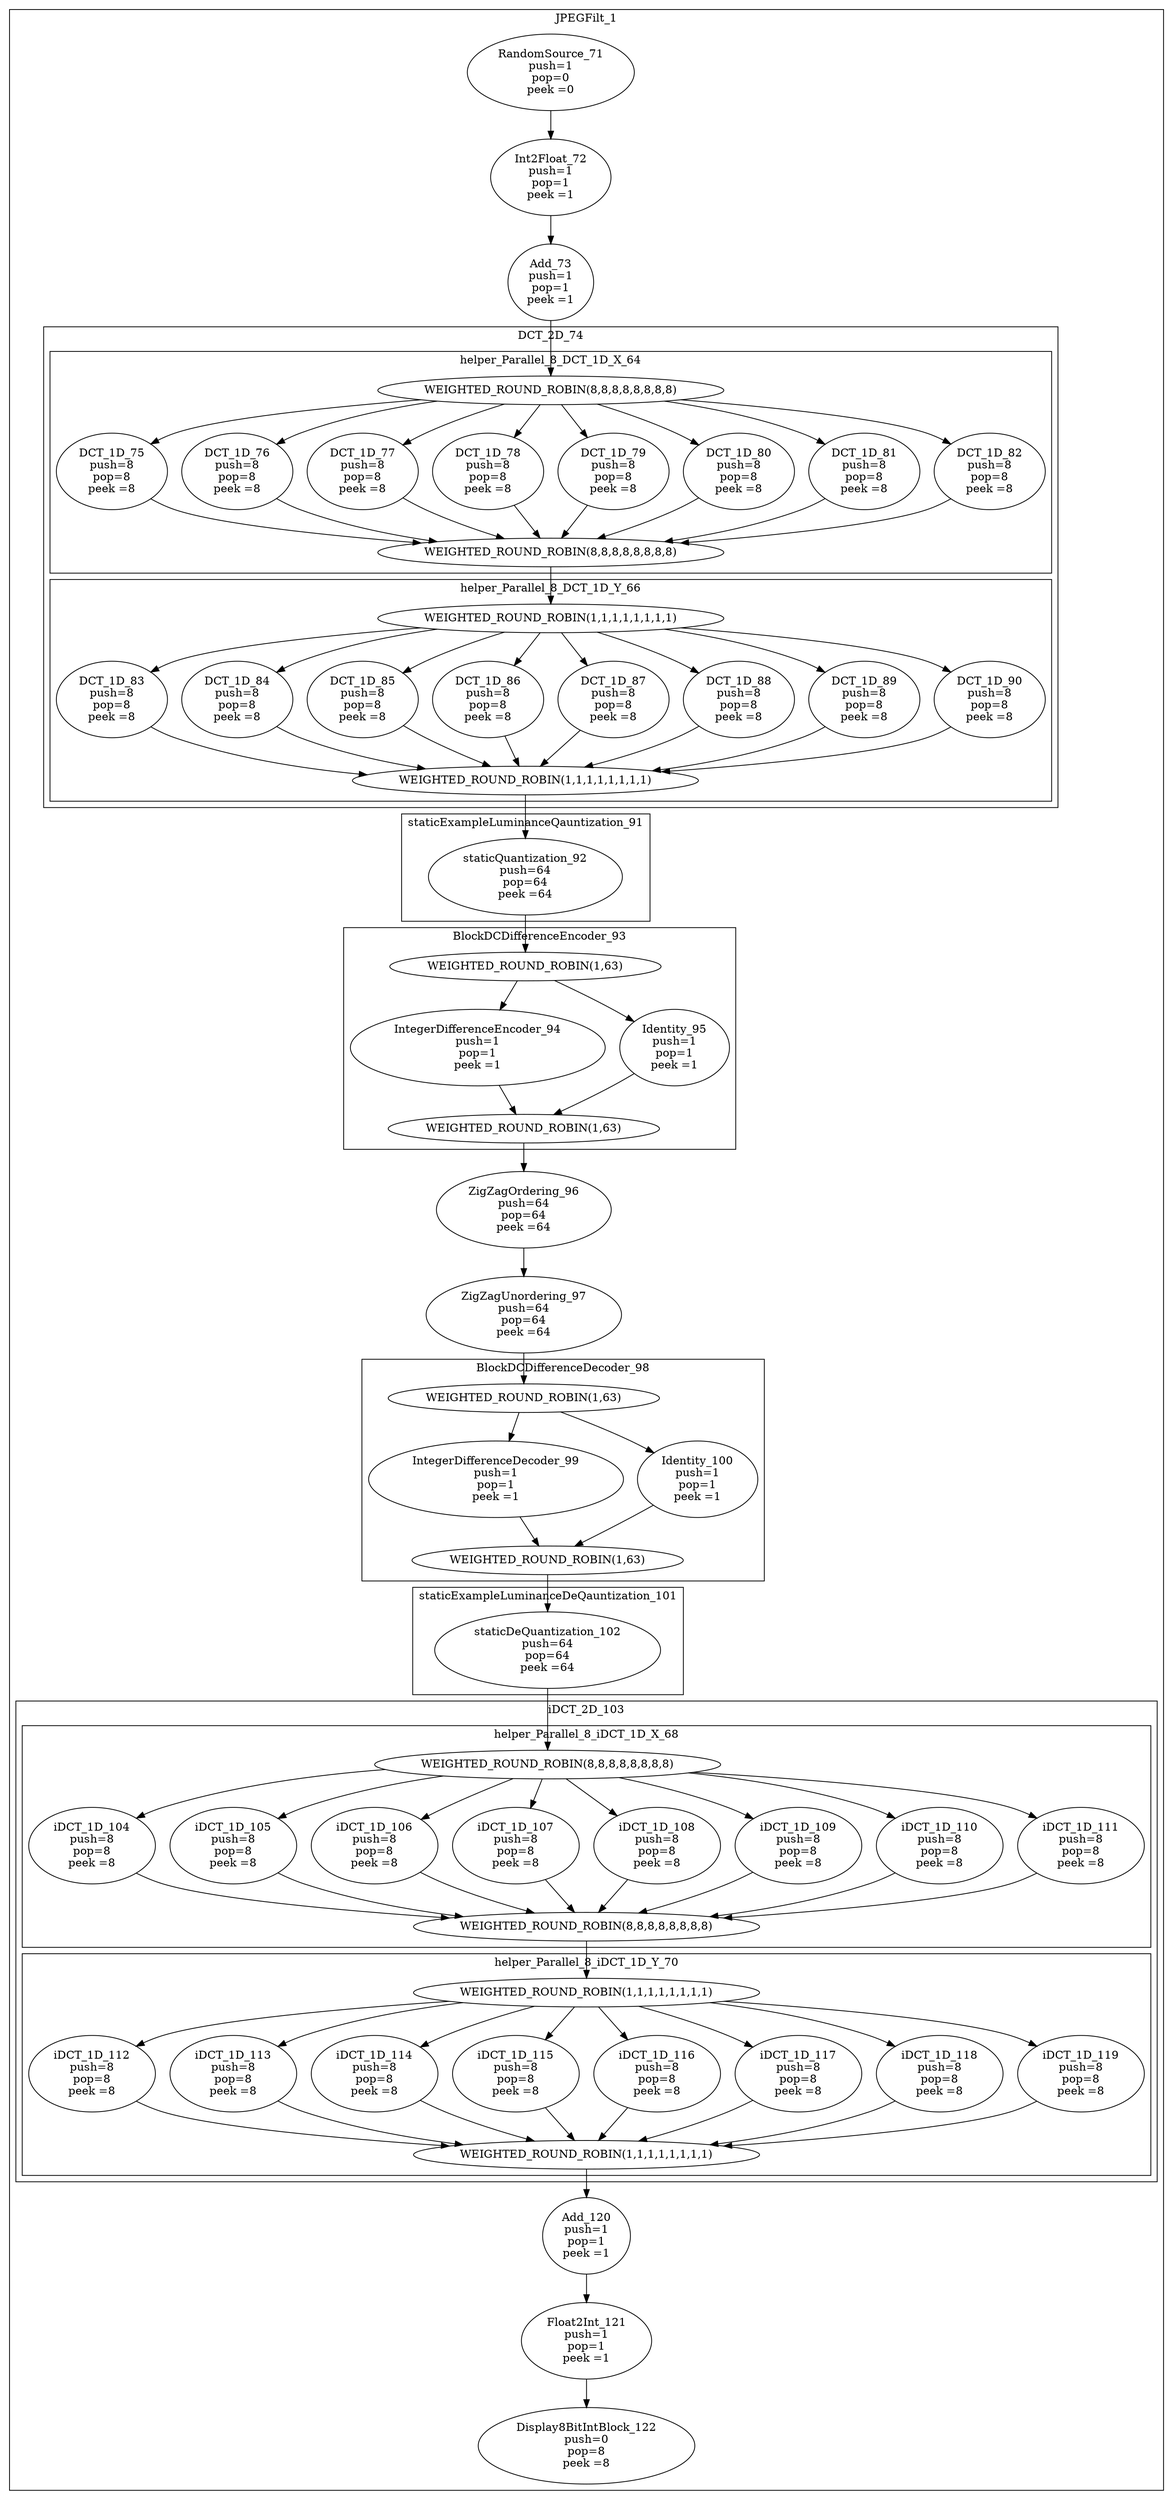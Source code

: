 digraph streamit {
subgraph cluster_node1 {
 label="JPEGFilt_1";
node2 [ label="RandomSource_71\npush=1\npop=0\npeek =0" ]
node3 [ label="Int2Float_72\npush=1\npop=1\npeek =1" ]
node2 -> node3
node4 [ label="Add_73\npush=1\npop=1\npeek =1" ]
node3 -> node4
subgraph cluster_node5 {
 label="DCT_2D_74";
subgraph cluster_node6 {
 label="helper_Parallel_8_DCT_1D_X_64";
node7 [ label="WEIGHTED_ROUND_ROBIN(8,8,8,8,8,8,8,8)" ]
node8 [ label="WEIGHTED_ROUND_ROBIN(8,8,8,8,8,8,8,8)" ]
node9 [ label="DCT_1D_75\npush=8\npop=8\npeek =8" ]
node7 -> node9
node9 -> node8
node10 [ label="DCT_1D_76\npush=8\npop=8\npeek =8" ]
node7 -> node10
node10 -> node8
node11 [ label="DCT_1D_77\npush=8\npop=8\npeek =8" ]
node7 -> node11
node11 -> node8
node12 [ label="DCT_1D_78\npush=8\npop=8\npeek =8" ]
node7 -> node12
node12 -> node8
node13 [ label="DCT_1D_79\npush=8\npop=8\npeek =8" ]
node7 -> node13
node13 -> node8
node14 [ label="DCT_1D_80\npush=8\npop=8\npeek =8" ]
node7 -> node14
node14 -> node8
node15 [ label="DCT_1D_81\npush=8\npop=8\npeek =8" ]
node7 -> node15
node15 -> node8
node16 [ label="DCT_1D_82\npush=8\npop=8\npeek =8" ]
node7 -> node16
node16 -> node8
}
subgraph cluster_node17 {
 label="helper_Parallel_8_DCT_1D_Y_66";
node18 [ label="WEIGHTED_ROUND_ROBIN(1,1,1,1,1,1,1,1)" ]
node19 [ label="WEIGHTED_ROUND_ROBIN(1,1,1,1,1,1,1,1)" ]
node20 [ label="DCT_1D_83\npush=8\npop=8\npeek =8" ]
node18 -> node20
node20 -> node19
node21 [ label="DCT_1D_84\npush=8\npop=8\npeek =8" ]
node18 -> node21
node21 -> node19
node22 [ label="DCT_1D_85\npush=8\npop=8\npeek =8" ]
node18 -> node22
node22 -> node19
node23 [ label="DCT_1D_86\npush=8\npop=8\npeek =8" ]
node18 -> node23
node23 -> node19
node24 [ label="DCT_1D_87\npush=8\npop=8\npeek =8" ]
node18 -> node24
node24 -> node19
node25 [ label="DCT_1D_88\npush=8\npop=8\npeek =8" ]
node18 -> node25
node25 -> node19
node26 [ label="DCT_1D_89\npush=8\npop=8\npeek =8" ]
node18 -> node26
node26 -> node19
node27 [ label="DCT_1D_90\npush=8\npop=8\npeek =8" ]
node18 -> node27
node27 -> node19
}
node8 -> node18
}
node4 -> node7
subgraph cluster_node28 {
 label="staticExampleLuminanceQauntization_91";
node29 [ label="staticQuantization_92\npush=64\npop=64\npeek =64" ]
}
node19 -> node29
subgraph cluster_node30 {
 label="BlockDCDifferenceEncoder_93";
node31 [ label="WEIGHTED_ROUND_ROBIN(1,63)" ]
node32 [ label="WEIGHTED_ROUND_ROBIN(1,63)" ]
node33 [ label="IntegerDifferenceEncoder_94\npush=1\npop=1\npeek =1" ]
node31 -> node33
node33 -> node32
node34 [ label="Identity_95\npush=1\npop=1\npeek =1" ]
node31 -> node34
node34 -> node32
}
node29 -> node31
node35 [ label="ZigZagOrdering_96\npush=64\npop=64\npeek =64" ]
node32 -> node35
node36 [ label="ZigZagUnordering_97\npush=64\npop=64\npeek =64" ]
node35 -> node36
subgraph cluster_node37 {
 label="BlockDCDifferenceDecoder_98";
node38 [ label="WEIGHTED_ROUND_ROBIN(1,63)" ]
node39 [ label="WEIGHTED_ROUND_ROBIN(1,63)" ]
node40 [ label="IntegerDifferenceDecoder_99\npush=1\npop=1\npeek =1" ]
node38 -> node40
node40 -> node39
node41 [ label="Identity_100\npush=1\npop=1\npeek =1" ]
node38 -> node41
node41 -> node39
}
node36 -> node38
subgraph cluster_node42 {
 label="staticExampleLuminanceDeQauntization_101";
node43 [ label="staticDeQuantization_102\npush=64\npop=64\npeek =64" ]
}
node39 -> node43
subgraph cluster_node44 {
 label="iDCT_2D_103";
subgraph cluster_node45 {
 label="helper_Parallel_8_iDCT_1D_X_68";
node46 [ label="WEIGHTED_ROUND_ROBIN(8,8,8,8,8,8,8,8)" ]
node47 [ label="WEIGHTED_ROUND_ROBIN(8,8,8,8,8,8,8,8)" ]
node48 [ label="iDCT_1D_104\npush=8\npop=8\npeek =8" ]
node46 -> node48
node48 -> node47
node49 [ label="iDCT_1D_105\npush=8\npop=8\npeek =8" ]
node46 -> node49
node49 -> node47
node50 [ label="iDCT_1D_106\npush=8\npop=8\npeek =8" ]
node46 -> node50
node50 -> node47
node51 [ label="iDCT_1D_107\npush=8\npop=8\npeek =8" ]
node46 -> node51
node51 -> node47
node52 [ label="iDCT_1D_108\npush=8\npop=8\npeek =8" ]
node46 -> node52
node52 -> node47
node53 [ label="iDCT_1D_109\npush=8\npop=8\npeek =8" ]
node46 -> node53
node53 -> node47
node54 [ label="iDCT_1D_110\npush=8\npop=8\npeek =8" ]
node46 -> node54
node54 -> node47
node55 [ label="iDCT_1D_111\npush=8\npop=8\npeek =8" ]
node46 -> node55
node55 -> node47
}
subgraph cluster_node56 {
 label="helper_Parallel_8_iDCT_1D_Y_70";
node57 [ label="WEIGHTED_ROUND_ROBIN(1,1,1,1,1,1,1,1)" ]
node58 [ label="WEIGHTED_ROUND_ROBIN(1,1,1,1,1,1,1,1)" ]
node59 [ label="iDCT_1D_112\npush=8\npop=8\npeek =8" ]
node57 -> node59
node59 -> node58
node60 [ label="iDCT_1D_113\npush=8\npop=8\npeek =8" ]
node57 -> node60
node60 -> node58
node61 [ label="iDCT_1D_114\npush=8\npop=8\npeek =8" ]
node57 -> node61
node61 -> node58
node62 [ label="iDCT_1D_115\npush=8\npop=8\npeek =8" ]
node57 -> node62
node62 -> node58
node63 [ label="iDCT_1D_116\npush=8\npop=8\npeek =8" ]
node57 -> node63
node63 -> node58
node64 [ label="iDCT_1D_117\npush=8\npop=8\npeek =8" ]
node57 -> node64
node64 -> node58
node65 [ label="iDCT_1D_118\npush=8\npop=8\npeek =8" ]
node57 -> node65
node65 -> node58
node66 [ label="iDCT_1D_119\npush=8\npop=8\npeek =8" ]
node57 -> node66
node66 -> node58
}
node47 -> node57
}
node43 -> node46
node67 [ label="Add_120\npush=1\npop=1\npeek =1" ]
node58 -> node67
node68 [ label="Float2Int_121\npush=1\npop=1\npeek =1" ]
node67 -> node68
node69 [ label="Display8BitIntBlock_122\npush=0\npop=8\npeek =8" ]
node68 -> node69
}
}
